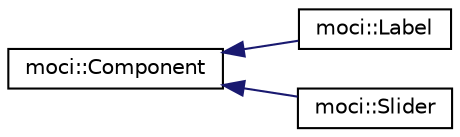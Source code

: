 digraph "Graphical Class Hierarchy"
{
  edge [fontname="Helvetica",fontsize="10",labelfontname="Helvetica",labelfontsize="10"];
  node [fontname="Helvetica",fontsize="10",shape=record];
  rankdir="LR";
  Node0 [label="moci::Component",height=0.2,width=0.4,color="black", fillcolor="white", style="filled",URL="$classmoci_1_1Component.html",tooltip="Base for all GUI components. "];
  Node0 -> Node1 [dir="back",color="midnightblue",fontsize="10",style="solid",fontname="Helvetica"];
  Node1 [label="moci::Label",height=0.2,width=0.4,color="black", fillcolor="white", style="filled",URL="$classmoci_1_1Label.html"];
  Node0 -> Node2 [dir="back",color="midnightblue",fontsize="10",style="solid",fontname="Helvetica"];
  Node2 [label="moci::Slider",height=0.2,width=0.4,color="black", fillcolor="white", style="filled",URL="$classmoci_1_1Slider.html"];
}

